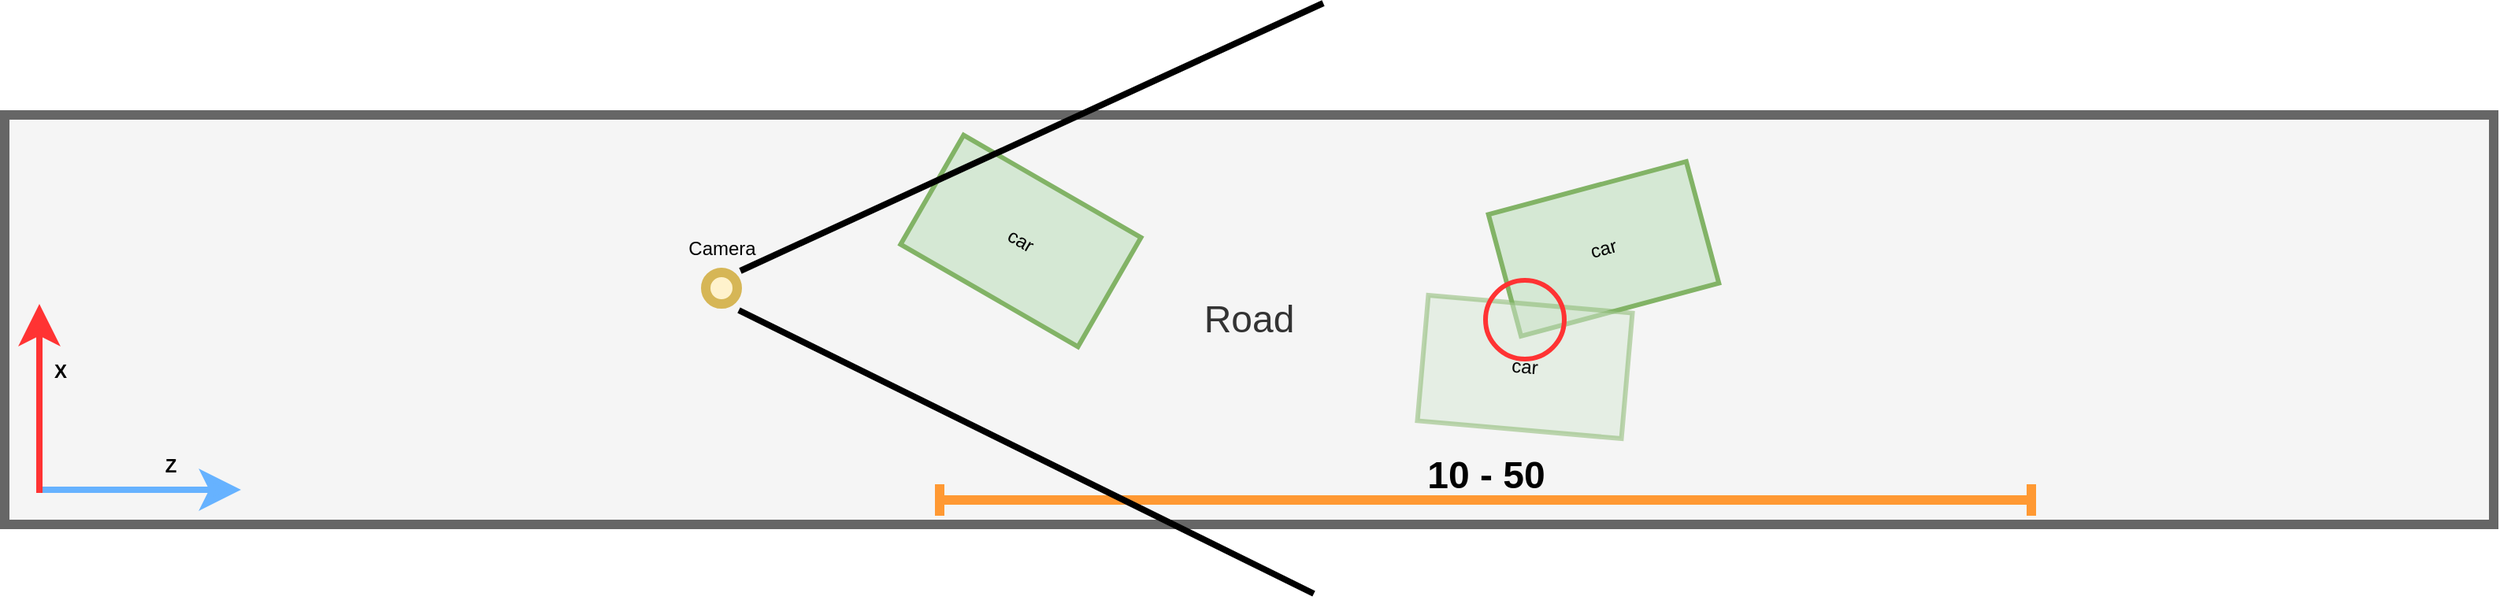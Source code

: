 <mxfile version="20.2.8" type="github">
  <diagram id="F8mZGrqC8DNlahIGpEpN" name="第 1 页">
    <mxGraphModel dx="1897" dy="1108" grid="1" gridSize="10" guides="1" tooltips="1" connect="1" arrows="1" fold="1" page="1" pageScale="1" pageWidth="1600" pageHeight="900" math="0" shadow="0">
      <root>
        <mxCell id="0" />
        <mxCell id="1" parent="0" />
        <mxCell id="fxTeVvJ60FbQIxfmeKPd-2" value="Road" style="rounded=0;whiteSpace=wrap;html=1;strokeWidth=6;fontSize=24;fillColor=#f5f5f5;fontColor=#333333;strokeColor=#666666;" vertex="1" parent="1">
          <mxGeometry x="10" y="320" width="1580" height="260" as="geometry" />
        </mxCell>
        <mxCell id="fxTeVvJ60FbQIxfmeKPd-4" value="" style="endArrow=classic;html=1;rounded=0;strokeColor=#66B2FF;strokeWidth=4;fontSize=32;startSize=4;endSize=14;targetPerimeterSpacing=4;elbow=vertical;jumpSize=6;" edge="1" parent="1">
          <mxGeometry width="50" height="50" relative="1" as="geometry">
            <mxPoint x="30" y="558" as="sourcePoint" />
            <mxPoint x="160" y="558" as="targetPoint" />
          </mxGeometry>
        </mxCell>
        <mxCell id="fxTeVvJ60FbQIxfmeKPd-5" value="" style="endArrow=classic;html=1;rounded=0;strokeColor=#FF3333;strokeWidth=4;fontSize=32;startSize=4;endSize=14;targetPerimeterSpacing=4;elbow=vertical;jumpSize=6;" edge="1" parent="1">
          <mxGeometry width="50" height="50" relative="1" as="geometry">
            <mxPoint x="32" y="560" as="sourcePoint" />
            <mxPoint x="32" y="440" as="targetPoint" />
          </mxGeometry>
        </mxCell>
        <mxCell id="fxTeVvJ60FbQIxfmeKPd-8" value="Z" style="text;html=1;align=center;verticalAlign=middle;resizable=0;points=[];autosize=1;strokeColor=none;fillColor=none;fontSize=12;fontColor=#000000;fontStyle=1" vertex="1" parent="1">
          <mxGeometry x="100" y="528" width="30" height="30" as="geometry" />
        </mxCell>
        <mxCell id="fxTeVvJ60FbQIxfmeKPd-9" value="X" style="text;html=1;align=center;verticalAlign=middle;resizable=0;points=[];autosize=1;strokeColor=none;fillColor=none;fontSize=12;fontColor=#000000;fontStyle=1" vertex="1" parent="1">
          <mxGeometry x="30" y="468" width="30" height="30" as="geometry" />
        </mxCell>
        <mxCell id="fxTeVvJ60FbQIxfmeKPd-10" value="" style="shape=crossbar;whiteSpace=wrap;html=1;rounded=1;direction=south;strokeColor=#FF9933;strokeWidth=6;fontSize=12;fontColor=#000000;rotation=90;" vertex="1" parent="1">
          <mxGeometry x="940" y="218" width="20" height="693" as="geometry" />
        </mxCell>
        <mxCell id="fxTeVvJ60FbQIxfmeKPd-11" value="" style="ellipse;whiteSpace=wrap;html=1;aspect=fixed;strokeColor=#d6b656;strokeWidth=6;fontSize=12;fillColor=#fff2cc;" vertex="1" parent="1">
          <mxGeometry x="455" y="420" width="20" height="20" as="geometry" />
        </mxCell>
        <mxCell id="fxTeVvJ60FbQIxfmeKPd-12" value="Camera" style="text;html=1;align=center;verticalAlign=middle;resizable=0;points=[];autosize=1;strokeColor=none;fillColor=none;fontSize=12;fontColor=#000000;" vertex="1" parent="1">
          <mxGeometry x="430" y="390" width="70" height="30" as="geometry" />
        </mxCell>
        <mxCell id="fxTeVvJ60FbQIxfmeKPd-15" value="" style="endArrow=none;html=1;rounded=0;strokeColor=#000000;strokeWidth=4;fontSize=12;fontColor=#000000;startSize=4;endSize=14;targetPerimeterSpacing=4;elbow=vertical;jumpSize=6;fillColor=#f8cecc;" edge="1" parent="1">
          <mxGeometry width="50" height="50" relative="1" as="geometry">
            <mxPoint x="476" y="444" as="sourcePoint" />
            <mxPoint x="841" y="624" as="targetPoint" />
          </mxGeometry>
        </mxCell>
        <mxCell id="fxTeVvJ60FbQIxfmeKPd-16" value="car" style="rounded=0;whiteSpace=wrap;html=1;strokeColor=#82b366;strokeWidth=3;fontSize=12;fillColor=#d5e8d4;rotation=-15;" vertex="1" parent="1">
          <mxGeometry x="960" y="365" width="130" height="80" as="geometry" />
        </mxCell>
        <mxCell id="fxTeVvJ60FbQIxfmeKPd-17" value="car" style="rounded=0;whiteSpace=wrap;html=1;strokeColor=#82b366;strokeWidth=3;fontSize=12;fillColor=#d5e8d4;rotation=30;" vertex="1" parent="1">
          <mxGeometry x="590" y="360" width="130" height="80" as="geometry" />
        </mxCell>
        <mxCell id="fxTeVvJ60FbQIxfmeKPd-14" value="" style="endArrow=none;html=1;rounded=0;strokeColor=#000000;strokeWidth=4;fontSize=12;fontColor=#000000;startSize=4;endSize=14;targetPerimeterSpacing=4;elbow=vertical;jumpSize=6;fillColor=#f8cecc;" edge="1" parent="1">
          <mxGeometry width="50" height="50" relative="1" as="geometry">
            <mxPoint x="477" y="419" as="sourcePoint" />
            <mxPoint x="847" y="249" as="targetPoint" />
          </mxGeometry>
        </mxCell>
        <mxCell id="fxTeVvJ60FbQIxfmeKPd-18" value="car" style="rounded=0;whiteSpace=wrap;html=1;strokeColor=#82b366;strokeWidth=3;fontSize=12;fillColor=#d5e8d4;rotation=5;opacity=50;" vertex="1" parent="1">
          <mxGeometry x="910" y="440" width="130" height="80" as="geometry" />
        </mxCell>
        <mxCell id="fxTeVvJ60FbQIxfmeKPd-20" value="" style="ellipse;whiteSpace=wrap;html=1;aspect=fixed;rounded=1;strokeColor=#FF3333;strokeWidth=3;fontSize=12;fontColor=#000000;fillColor=none;" vertex="1" parent="1">
          <mxGeometry x="950" y="425" width="50" height="50" as="geometry" />
        </mxCell>
        <mxCell id="fxTeVvJ60FbQIxfmeKPd-21" value="10 - 50" style="text;html=1;align=center;verticalAlign=middle;resizable=0;points=[];autosize=1;strokeColor=none;fillColor=none;fontSize=24;fontColor=#000000;fontStyle=1" vertex="1" parent="1">
          <mxGeometry x="900" y="528.5" width="100" height="40" as="geometry" />
        </mxCell>
      </root>
    </mxGraphModel>
  </diagram>
</mxfile>
